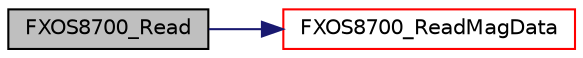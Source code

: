 digraph "FXOS8700_Read"
{
  edge [fontname="Helvetica",fontsize="10",labelfontname="Helvetica",labelfontsize="10"];
  node [fontname="Helvetica",fontsize="10",shape=record];
  rankdir="LR";
  Node15 [label="FXOS8700_Read",height=0.2,width=0.4,color="black", fillcolor="grey75", style="filled", fontcolor="black"];
  Node15 -> Node16 [color="midnightblue",fontsize="10",style="solid",fontname="Helvetica"];
  Node16 [label="FXOS8700_ReadMagData",height=0.2,width=0.4,color="red", fillcolor="white", style="filled",URL="$driver___f_x_o_s8700_8c.html#a16645c35980d715e5252f30beebecaa2"];
}
